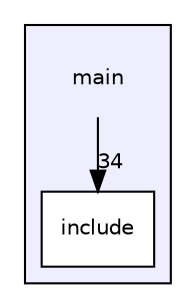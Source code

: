 digraph "main" {
  compound=true
  node [ fontsize="10", fontname="Helvetica"];
  edge [ labelfontsize="10", labelfontname="Helvetica"];
  subgraph clusterdir_5c982d53a68cdbcd421152b4020263a9 {
    graph [ bgcolor="#eeeeff", pencolor="black", label="" URL="dir_5c982d53a68cdbcd421152b4020263a9.html"];
    dir_5c982d53a68cdbcd421152b4020263a9 [shape=plaintext label="main"];
    dir_bad007344d42f4b5340fab5412b591e5 [shape=box label="include" color="black" fillcolor="white" style="filled" URL="dir_bad007344d42f4b5340fab5412b591e5.html"];
  }
  dir_5c982d53a68cdbcd421152b4020263a9->dir_bad007344d42f4b5340fab5412b591e5 [headlabel="34", labeldistance=1.5 headhref="dir_000000_000001.html"];
}
